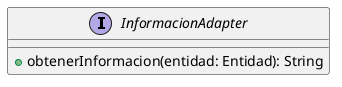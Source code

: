@startuml
'https://plantuml.com/class-diagram

interface InformacionAdapter{
    + obtenerInformacion(entidad: Entidad): String
}

@enduml